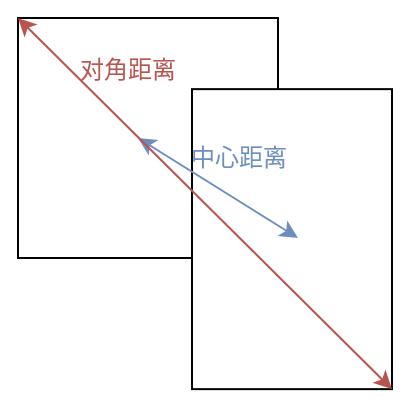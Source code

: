 <mxfile version="12.5.3" type="device"><diagram id="zy-mneb1DAmuTQtuo_70" name="Page-1"><mxGraphModel dx="677" dy="391" grid="1" gridSize="10" guides="1" tooltips="1" connect="1" arrows="1" fold="1" page="1" pageScale="1" pageWidth="850" pageHeight="1100" math="0" shadow="0"><root><mxCell id="0"/><mxCell id="1" parent="0"/><mxCell id="E8pW2Q31zKNL0IwNno2C-2" value="" style="rounded=0;whiteSpace=wrap;html=1;" vertex="1" parent="1"><mxGeometry x="140" y="450" width="130" height="120" as="geometry"/></mxCell><mxCell id="E8pW2Q31zKNL0IwNno2C-3" value="" style="rounded=0;whiteSpace=wrap;html=1;" vertex="1" parent="1"><mxGeometry x="227" y="485.57" width="100" height="150" as="geometry"/></mxCell><mxCell id="E8pW2Q31zKNL0IwNno2C-4" value="" style="endArrow=classic;startArrow=classic;html=1;anchorPointDirection=1;snapToPoint=0;jumpStyle=none;fillColor=#dae8fc;strokeColor=#6c8ebf;" edge="1" parent="1"><mxGeometry width="50" height="50" relative="1" as="geometry"><mxPoint x="200" y="510" as="sourcePoint"/><mxPoint x="280" y="560" as="targetPoint"/></mxGeometry></mxCell><mxCell id="E8pW2Q31zKNL0IwNno2C-5" value="" style="endArrow=classic;startArrow=classic;html=1;anchorPointDirection=1;snapToPoint=0;jumpStyle=none;entryX=1;entryY=1;entryDx=0;entryDy=0;fillColor=#f8cecc;strokeColor=#b85450;exitX=0;exitY=0;exitDx=0;exitDy=0;" edge="1" parent="1" source="E8pW2Q31zKNL0IwNno2C-2" target="E8pW2Q31zKNL0IwNno2C-3"><mxGeometry width="50" height="50" relative="1" as="geometry"><mxPoint x="150" y="410" as="sourcePoint"/><mxPoint x="230" y="490" as="targetPoint"/></mxGeometry></mxCell><mxCell id="E8pW2Q31zKNL0IwNno2C-7" value="中心距离" style="text;html=1;align=center;verticalAlign=middle;resizable=0;points=[];autosize=1;labelBorderColor=none;labelBackgroundColor=none;fontColor=#6C8EBF;" vertex="1" parent="1"><mxGeometry x="220" y="510" width="60" height="20" as="geometry"/></mxCell><mxCell id="E8pW2Q31zKNL0IwNno2C-8" value="对角距离" style="text;html=1;strokeColor=none;fillColor=none;align=center;verticalAlign=middle;whiteSpace=wrap;rounded=0;labelBackgroundColor=none;fontColor=#B85450;" vertex="1" parent="1"><mxGeometry x="160" y="465.57" width="70" height="20" as="geometry"/></mxCell></root></mxGraphModel></diagram></mxfile>